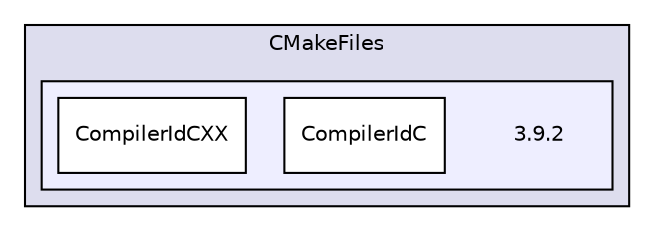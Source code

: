 digraph "/home/travis/build/AliceO2Group/Monitoring/build/CMakeFiles/3.9.2" {
  bgcolor=transparent;
  compound=true
  node [ fontsize="10", fontname="Helvetica"];
  edge [ labelfontsize="10", labelfontname="Helvetica"];
  subgraph clusterdir_201975025d5fda93a4b680cf466be418 {
    graph [ bgcolor="#ddddee", pencolor="black", label="CMakeFiles" fontname="Helvetica", fontsize="10", URL="dir_201975025d5fda93a4b680cf466be418.html"]
  subgraph clusterdir_3defc7c46d1cdeddd208cf1e2eb81d42 {
    graph [ bgcolor="#eeeeff", pencolor="black", label="" URL="dir_3defc7c46d1cdeddd208cf1e2eb81d42.html"];
    dir_3defc7c46d1cdeddd208cf1e2eb81d42 [shape=plaintext label="3.9.2"];
    dir_8a481aff30634f896e1d5c7b06999ae5 [shape=box label="CompilerIdC" color="black" fillcolor="white" style="filled" URL="dir_8a481aff30634f896e1d5c7b06999ae5.html"];
    dir_896f056e3d0fb838425ed95b2b5aec27 [shape=box label="CompilerIdCXX" color="black" fillcolor="white" style="filled" URL="dir_896f056e3d0fb838425ed95b2b5aec27.html"];
  }
  }
}
